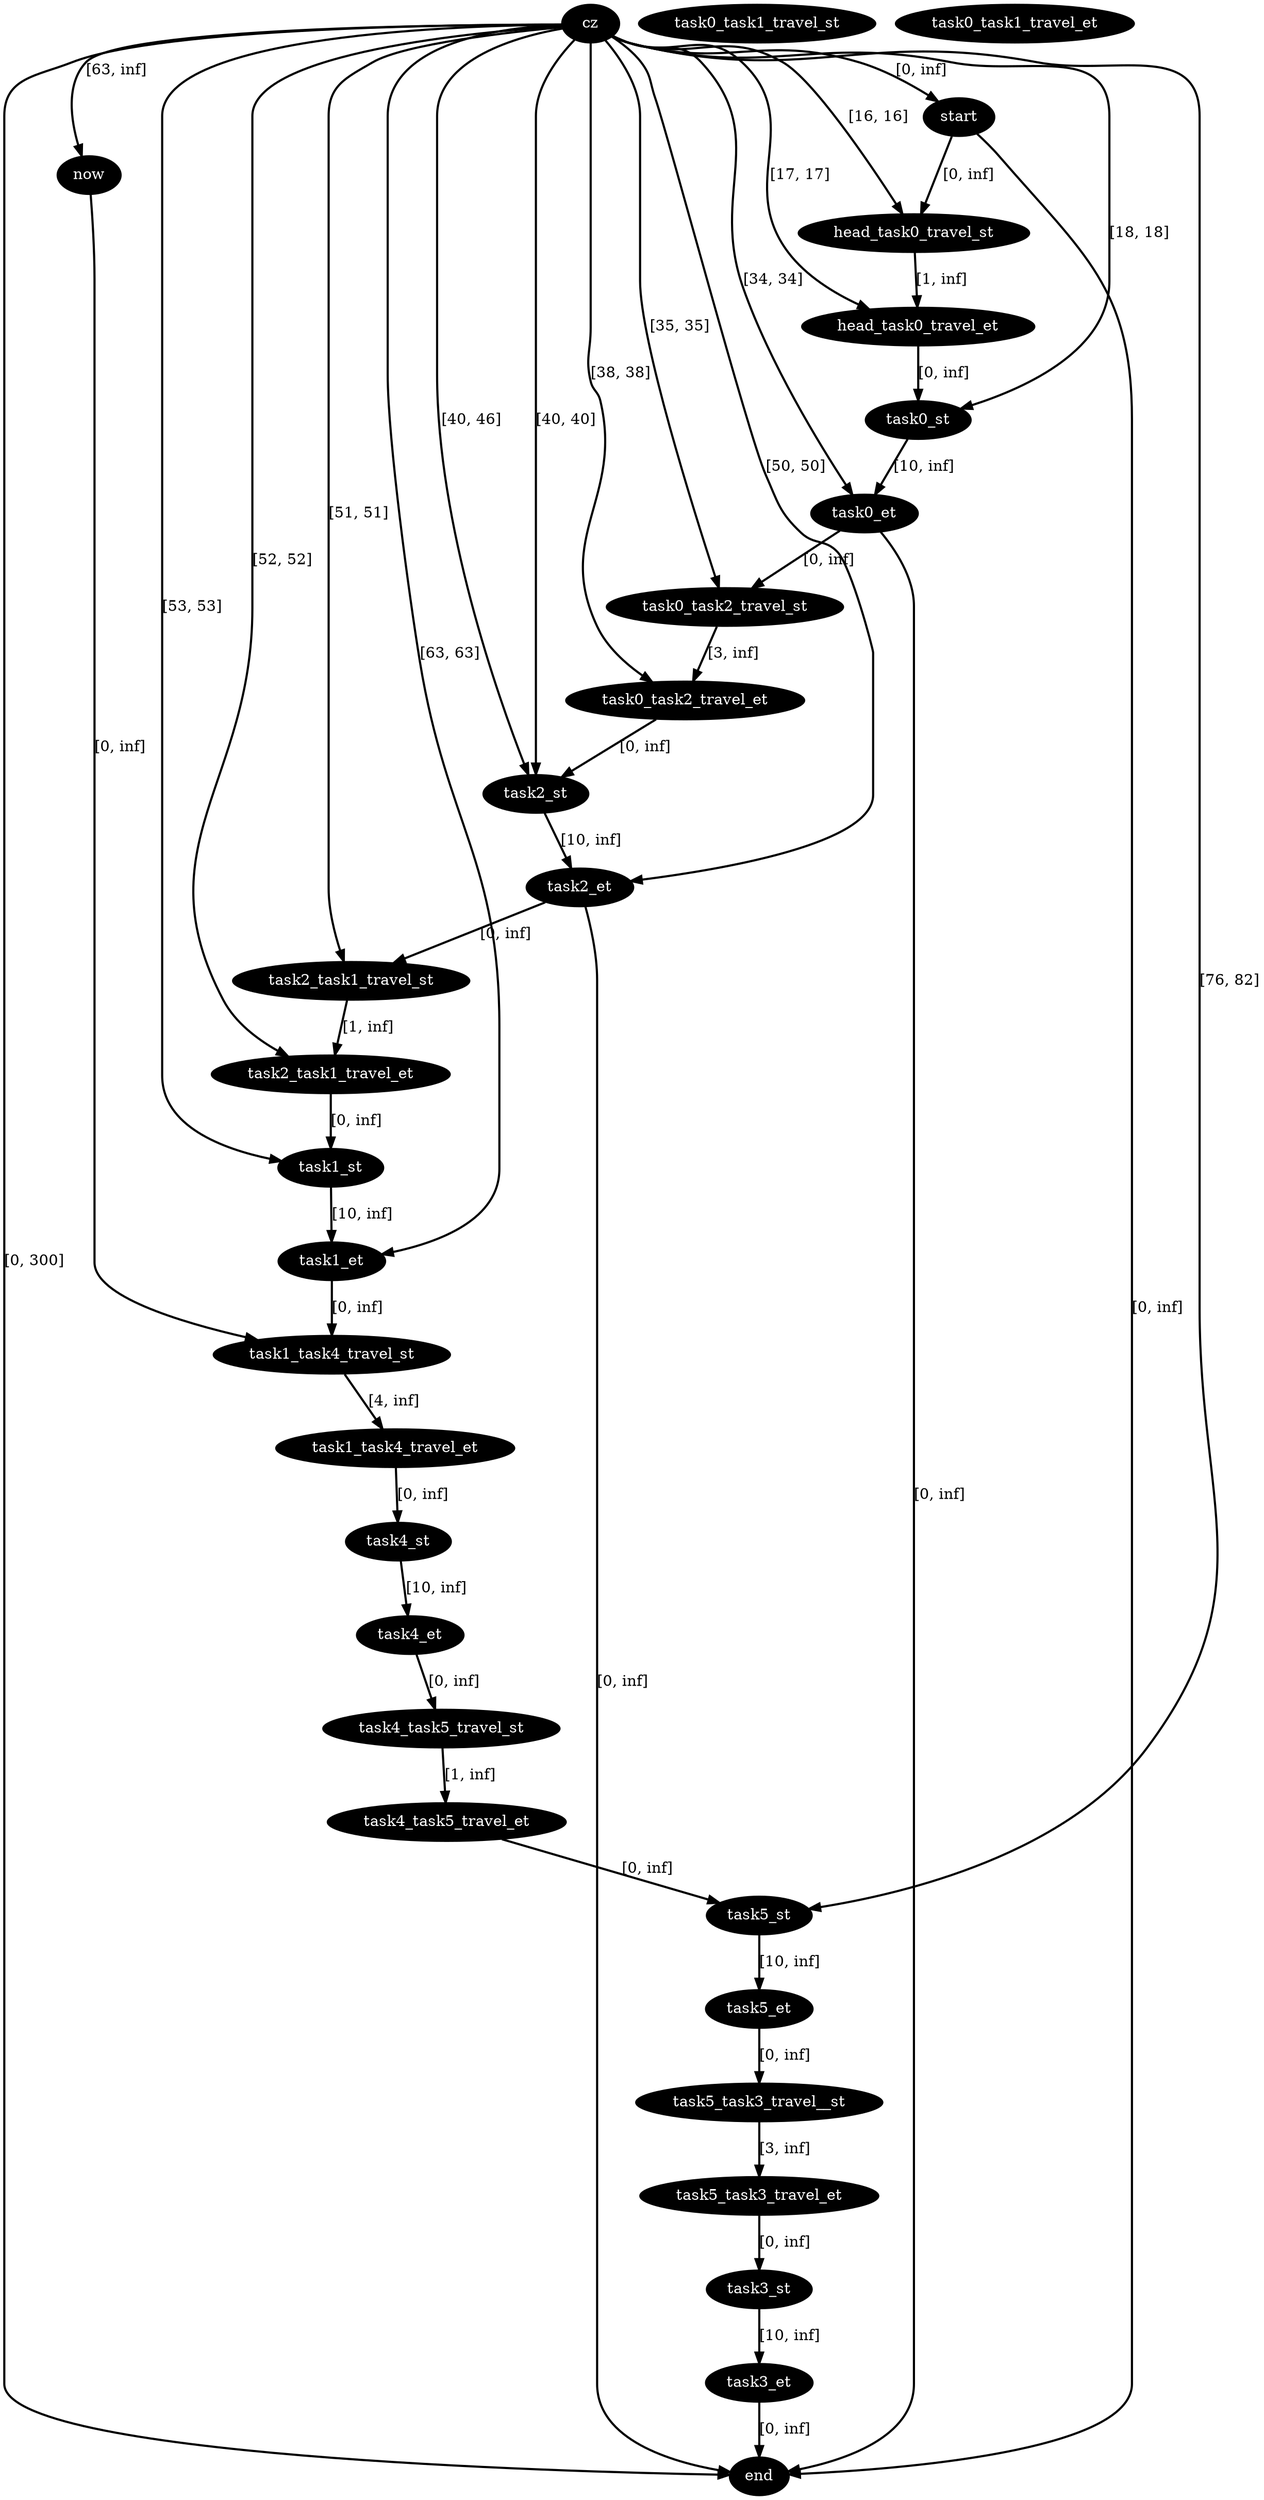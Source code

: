 digraph plan {
0[label="cz",style=filled,fillcolor=black,fontcolor=white];
1[label="start",style=filled,fillcolor=black,fontcolor=white];
2[label="now",style=filled,fillcolor=black,fontcolor=white];
3[label="end",style=filled,fillcolor=black,fontcolor=white];
6[label="head_task0_travel_st",style=filled,fillcolor=black,fontcolor=white];
7[label="head_task0_travel_et",style=filled,fillcolor=black,fontcolor=white];
8[label="task0_st",style=filled,fillcolor=black,fontcolor=white];
9[label="task0_et",style=filled,fillcolor=black,fontcolor=white];
26[label="task2_st",style=filled,fillcolor=black,fontcolor=white];
27[label="task2_et",style=filled,fillcolor=black,fontcolor=white];
38[label="task3_st",style=filled,fillcolor=black,fontcolor=white];
39[label="task3_et",style=filled,fillcolor=black,fontcolor=white];
44[label="task0_task2_travel_st",style=filled,fillcolor=black,fontcolor=white];
45[label="task0_task2_travel_et",style=filled,fillcolor=black,fontcolor=white];
47[label="task0_task1_travel_st",style=filled,fillcolor=black,fontcolor=white];
48[label="task0_task1_travel_et",style=filled,fillcolor=black,fontcolor=white];
51[label="task2_task1_travel_st",style=filled,fillcolor=black,fontcolor=white];
52[label="task2_task1_travel_et",style=filled,fillcolor=black,fontcolor=white];
53[label="task1_st",style=filled,fillcolor=black,fontcolor=white];
54[label="task1_et",style=filled,fillcolor=black,fontcolor=white];
64[label="task1_task4_travel_st",style=filled,fillcolor=black,fontcolor=white];
65[label="task1_task4_travel_et",style=filled,fillcolor=black,fontcolor=white];
66[label="task4_st",style=filled,fillcolor=black,fontcolor=white];
67[label="task4_et",style=filled,fillcolor=black,fontcolor=white];
78[label="task4_task5_travel_st",style=filled,fillcolor=black,fontcolor=white];
79[label="task4_task5_travel_et",style=filled,fillcolor=black,fontcolor=white];
80[label="task5_st",style=filled,fillcolor=black,fontcolor=white];
81[label="task5_et",style=filled,fillcolor=black,fontcolor=white];
82[label="task5_task3_travel__st",style=filled,fillcolor=black,fontcolor=white];
83[label="task5_task3_travel_et",style=filled,fillcolor=black,fontcolor=white];
"0"->"1"[label="[0, inf]",penwidth=2,color=black];
"0"->"3"[label="[0, 300]",penwidth=2,color=black];
"6"->"7"[label="[1, inf]",penwidth=2,color=black];
"0"->"7"[label="[17, 17]",penwidth=2,color=black];
"1"->"6"[label="[0, inf]",penwidth=2,color=black];
"0"->"6"[label="[16, 16]",penwidth=2,color=black];
"0"->"2"[label="[63, inf]",penwidth=2,color=black];
"2"->"64"[label="[0, inf]",penwidth=2,color=black];
"1"->"3"[label="[0, inf]",penwidth=2,color=black];
"0"->"9"[label="[34, 34]",penwidth=2,color=black];
"9"->"3"[label="[0, inf]",penwidth=2,color=black];
"0"->"8"[label="[18, 18]",penwidth=2,color=black];
"44"->"45"[label="[3, inf]",penwidth=2,color=black];
"45"->"26"[label="[0, inf]",penwidth=2,color=black];
"0"->"45"[label="[38, 38]",penwidth=2,color=black];
"9"->"44"[label="[0, inf]",penwidth=2,color=black];
"0"->"44"[label="[35, 35]",penwidth=2,color=black];
"8"->"9"[label="[10, inf]",penwidth=2,color=black];
"7"->"8"[label="[0, inf]",penwidth=2,color=black];
"0"->"54"[label="[63, 63]",penwidth=2,color=black];
"0"->"53"[label="[53, 53]",penwidth=2,color=black];
"64"->"65"[label="[4, inf]",penwidth=2,color=black];
"54"->"64"[label="[0, inf]",penwidth=2,color=black];
"53"->"54"[label="[10, inf]",penwidth=2,color=black];
"52"->"53"[label="[0, inf]",penwidth=2,color=black];
"0"->"27"[label="[50, 50]",penwidth=2,color=black];
"27"->"3"[label="[0, inf]",penwidth=2,color=black];
"0"->"26"[label="[40, 40]",penwidth=2,color=black];
"0"->"26"[label="[40, 46]",penwidth=2,color=black];
"51"->"52"[label="[1, inf]",penwidth=2,color=black];
"0"->"52"[label="[52, 52]",penwidth=2,color=black];
"27"->"51"[label="[0, inf]",penwidth=2,color=black];
"0"->"51"[label="[51, 51]",penwidth=2,color=black];
"26"->"27"[label="[10, inf]",penwidth=2,color=black];
"39"->"3"[label="[0, inf]",penwidth=2,color=black];
"38"->"39"[label="[10, inf]",penwidth=2,color=black];
"78"->"79"[label="[1, inf]",penwidth=2,color=black];
"67"->"78"[label="[0, inf]",penwidth=2,color=black];
"66"->"67"[label="[10, inf]",penwidth=2,color=black];
"65"->"66"[label="[0, inf]",penwidth=2,color=black];
"0"->"80"[label="[76, 82]",penwidth=2,color=black];
"83"->"38"[label="[0, inf]",penwidth=2,color=black];
"81"->"82"[label="[0, inf]",penwidth=2,color=black];
"82"->"83"[label="[3, inf]",penwidth=2,color=black];
"80"->"81"[label="[10, inf]",penwidth=2,color=black];
"79"->"80"[label="[0, inf]",penwidth=2,color=black];
}

